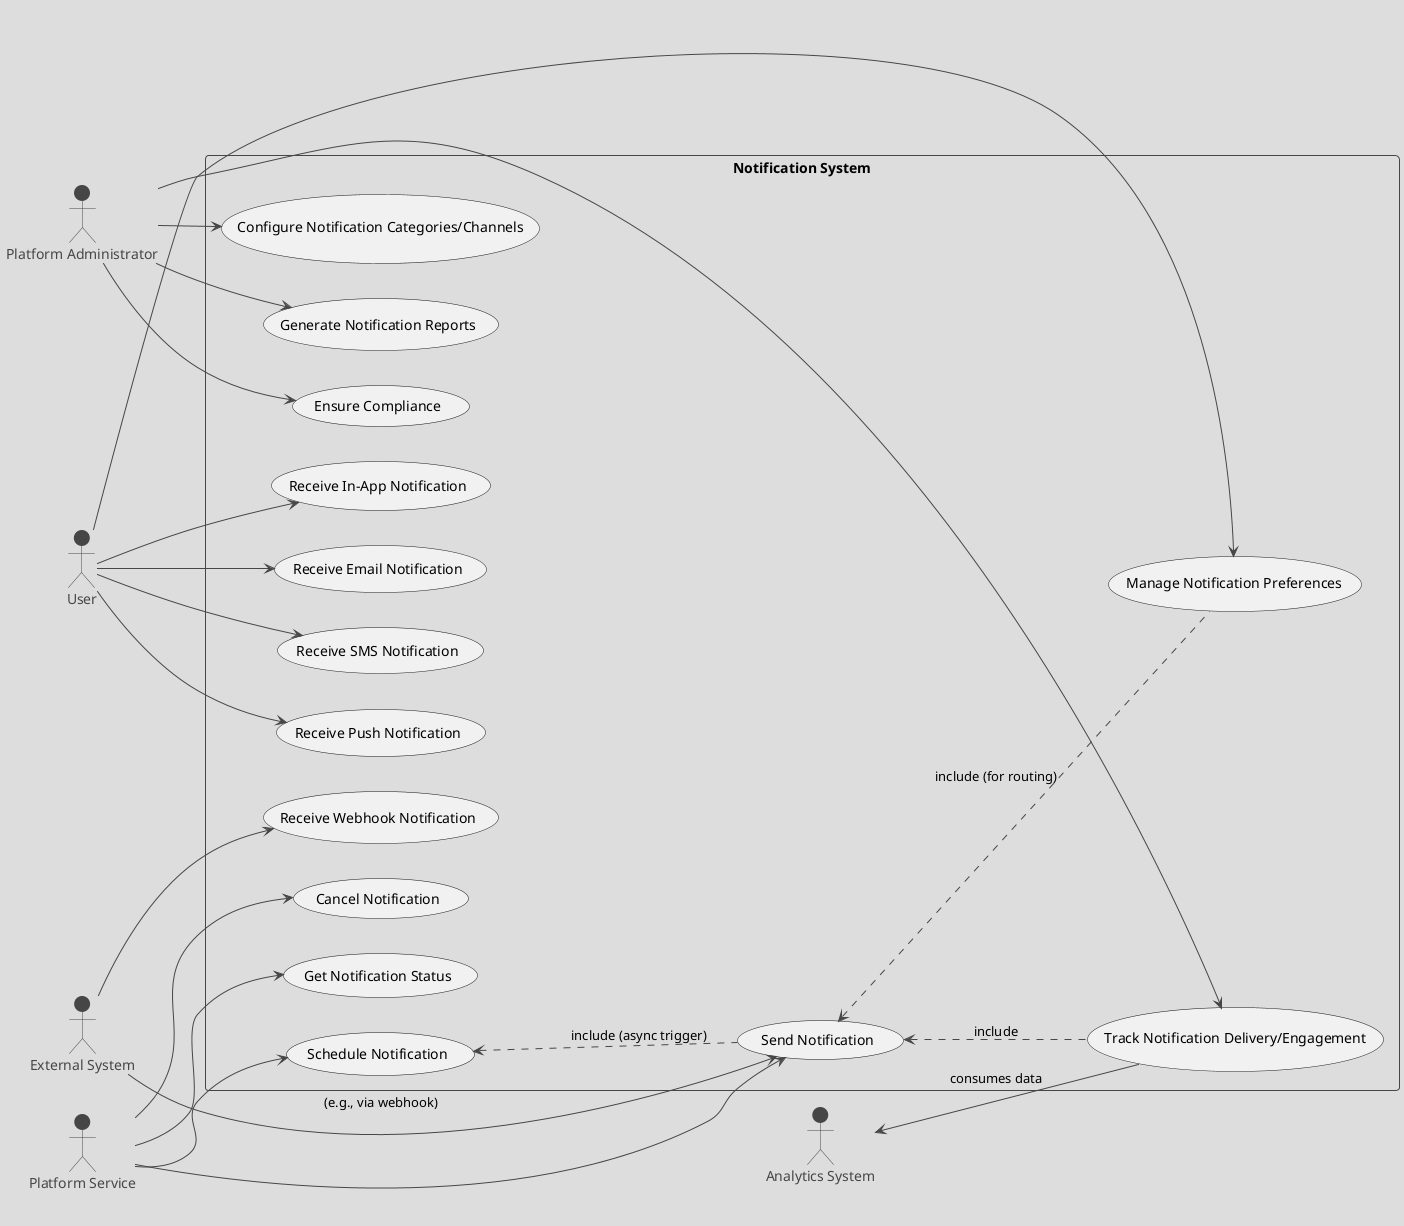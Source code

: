 @startuml
!theme toy

left to right direction
skinparam packageStyle rectangle

actor "User" as User
actor "Platform Service" as PlatformService
actor "Platform Administrator" as Admin
actor "External System" as ExternalSystem
actor "Analytics System" as AnalyticsSystem

rectangle "Notification System" {
  usecase "Send Notification" as SendNotification
  usecase "Receive In-App Notification" as ReceiveInApp
  usecase "Receive Email Notification" as ReceiveEmail
  usecase "Receive SMS Notification" as ReceiveSMS
  usecase "Receive Push Notification" as ReceivePush
  usecase "Receive Webhook Notification" as ReceiveWebhook
  usecase "Manage Notification Preferences" as ManagePreferences
  usecase "Track Notification Delivery/Engagement" as TrackDelivery
  usecase "Schedule Notification" as ScheduleNotification
  usecase "Cancel Notification" as CancelNotification
  usecase "Get Notification Status" as GetStatus
  usecase "Configure Notification Categories/Channels" as ConfigSettings
  usecase "Generate Notification Reports" as GenerateReports
  usecase "Ensure Compliance" as EnsureCompliance
}

User --> ReceiveInApp
User --> ReceiveEmail
User --> ReceiveSMS
User --> ReceivePush
User --> ManagePreferences

PlatformService --> SendNotification
PlatformService --> ScheduleNotification
PlatformService --> CancelNotification
PlatformService --> GetStatus

Admin --> ConfigSettings
Admin --> GenerateReports
Admin --> TrackDelivery
Admin --> EnsureCompliance

ExternalSystem --> SendNotification : (e.g., via webhook)
ExternalSystem --> ReceiveWebhook

AnalyticsSystem <-- TrackDelivery : consumes data

SendNotification <.. TrackDelivery : include
SendNotification <.. ManagePreferences : include (for routing)
ScheduleNotification <.. SendNotification : include (async trigger)

@enduml